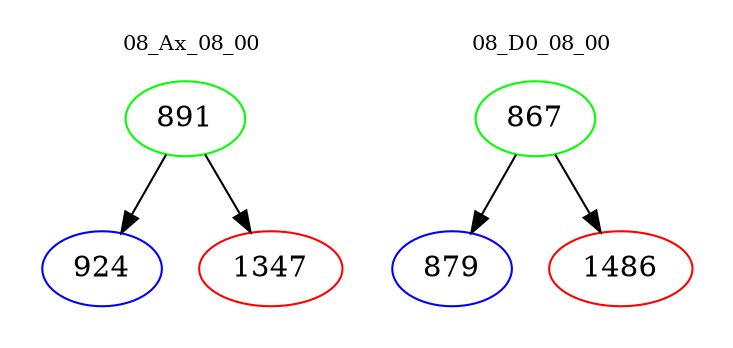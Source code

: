 digraph{
subgraph cluster_0 {
color = white
label = "08_Ax_08_00";
fontsize=10;
T0_891 [label="891", color="green"]
T0_891 -> T0_924 [color="black"]
T0_924 [label="924", color="blue"]
T0_891 -> T0_1347 [color="black"]
T0_1347 [label="1347", color="red"]
}
subgraph cluster_1 {
color = white
label = "08_D0_08_00";
fontsize=10;
T1_867 [label="867", color="green"]
T1_867 -> T1_879 [color="black"]
T1_879 [label="879", color="blue"]
T1_867 -> T1_1486 [color="black"]
T1_1486 [label="1486", color="red"]
}
}
